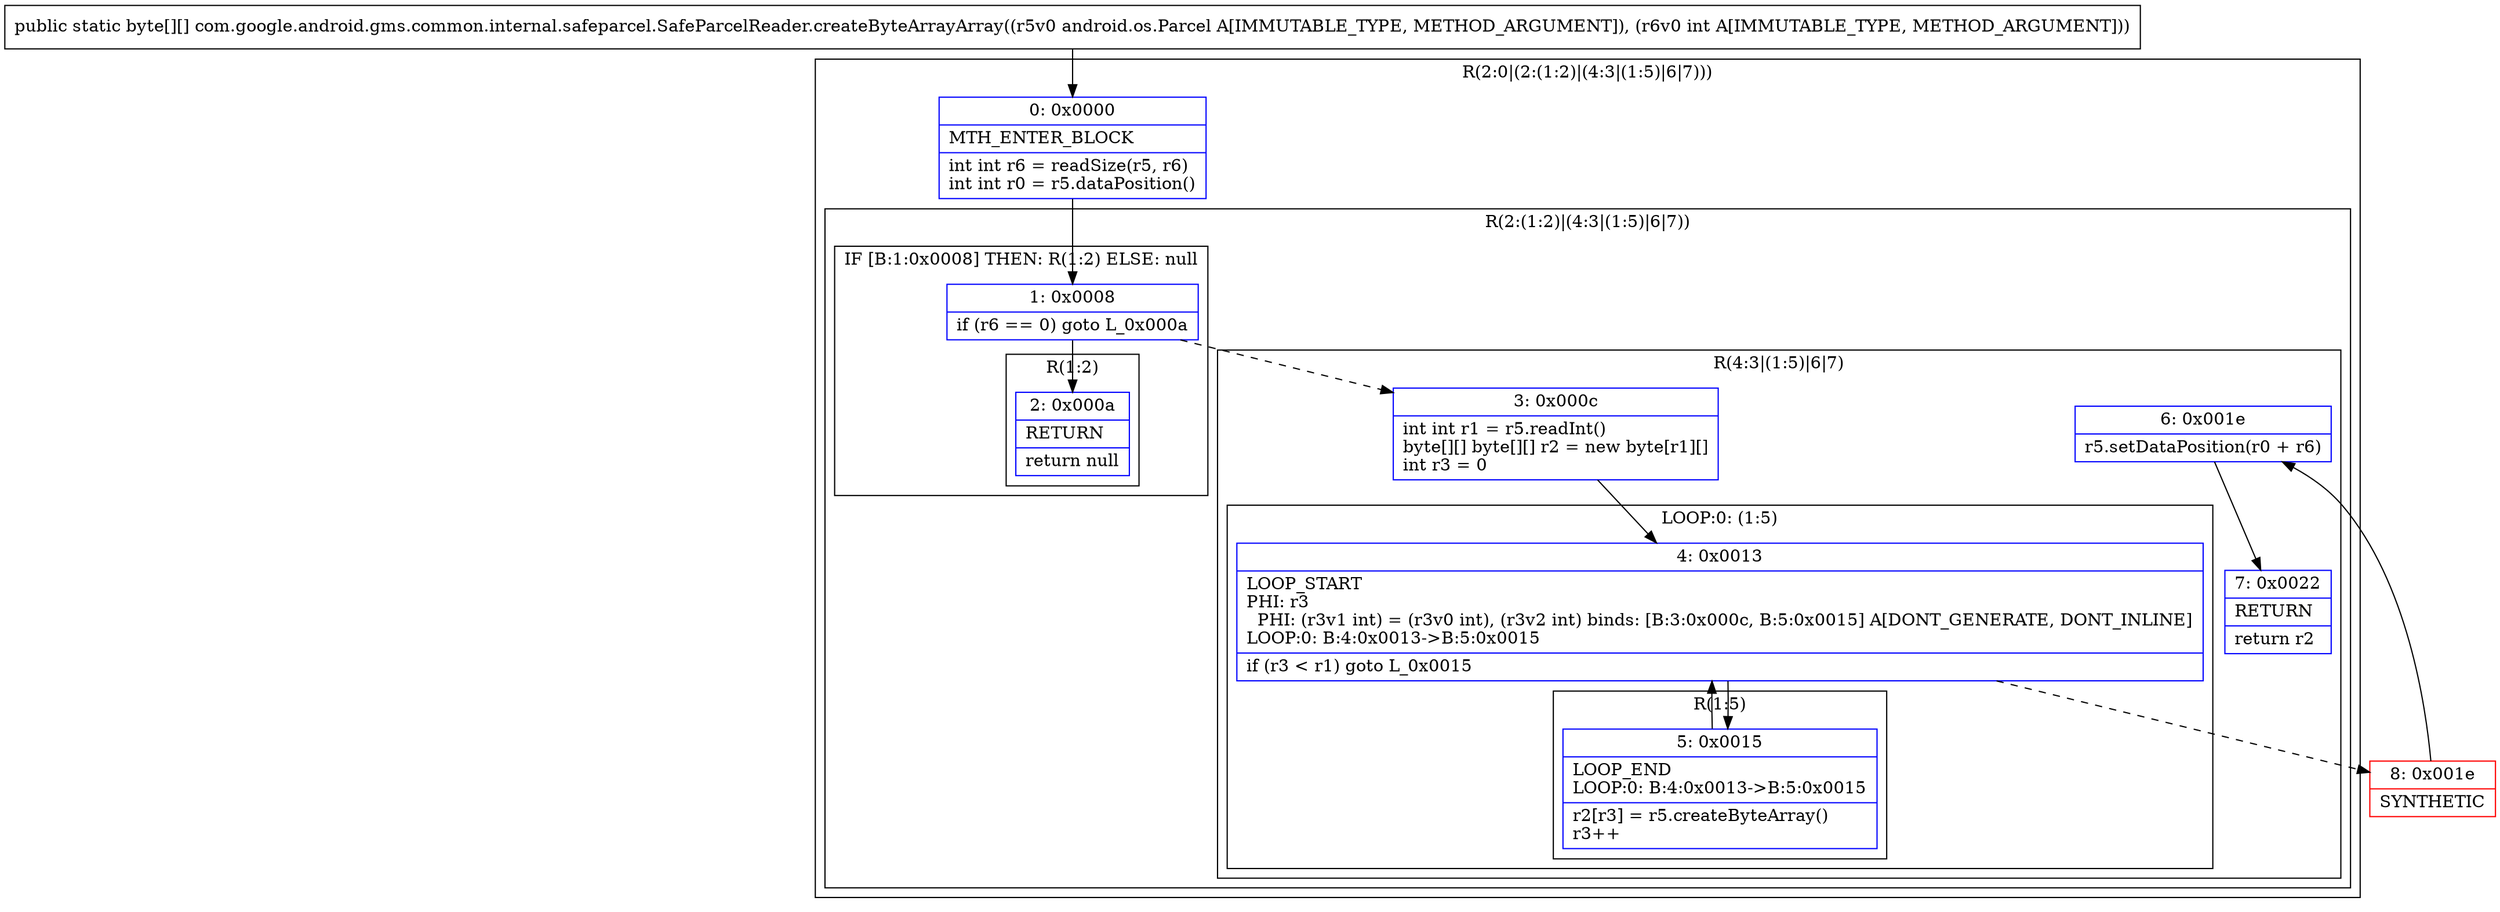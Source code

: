 digraph "CFG forcom.google.android.gms.common.internal.safeparcel.SafeParcelReader.createByteArrayArray(Landroid\/os\/Parcel;I)[[B" {
subgraph cluster_Region_1758160796 {
label = "R(2:0|(2:(1:2)|(4:3|(1:5)|6|7)))";
node [shape=record,color=blue];
Node_0 [shape=record,label="{0\:\ 0x0000|MTH_ENTER_BLOCK\l|int int r6 = readSize(r5, r6)\lint int r0 = r5.dataPosition()\l}"];
subgraph cluster_Region_711578030 {
label = "R(2:(1:2)|(4:3|(1:5)|6|7))";
node [shape=record,color=blue];
subgraph cluster_IfRegion_1507184868 {
label = "IF [B:1:0x0008] THEN: R(1:2) ELSE: null";
node [shape=record,color=blue];
Node_1 [shape=record,label="{1\:\ 0x0008|if (r6 == 0) goto L_0x000a\l}"];
subgraph cluster_Region_1504448219 {
label = "R(1:2)";
node [shape=record,color=blue];
Node_2 [shape=record,label="{2\:\ 0x000a|RETURN\l|return null\l}"];
}
}
subgraph cluster_Region_509228102 {
label = "R(4:3|(1:5)|6|7)";
node [shape=record,color=blue];
Node_3 [shape=record,label="{3\:\ 0x000c|int int r1 = r5.readInt()\lbyte[][] byte[][] r2 = new byte[r1][]\lint r3 = 0\l}"];
subgraph cluster_LoopRegion_1603701062 {
label = "LOOP:0: (1:5)";
node [shape=record,color=blue];
Node_4 [shape=record,label="{4\:\ 0x0013|LOOP_START\lPHI: r3 \l  PHI: (r3v1 int) = (r3v0 int), (r3v2 int) binds: [B:3:0x000c, B:5:0x0015] A[DONT_GENERATE, DONT_INLINE]\lLOOP:0: B:4:0x0013\-\>B:5:0x0015\l|if (r3 \< r1) goto L_0x0015\l}"];
subgraph cluster_Region_1825759919 {
label = "R(1:5)";
node [shape=record,color=blue];
Node_5 [shape=record,label="{5\:\ 0x0015|LOOP_END\lLOOP:0: B:4:0x0013\-\>B:5:0x0015\l|r2[r3] = r5.createByteArray()\lr3++\l}"];
}
}
Node_6 [shape=record,label="{6\:\ 0x001e|r5.setDataPosition(r0 + r6)\l}"];
Node_7 [shape=record,label="{7\:\ 0x0022|RETURN\l|return r2\l}"];
}
}
}
Node_8 [shape=record,color=red,label="{8\:\ 0x001e|SYNTHETIC\l}"];
MethodNode[shape=record,label="{public static byte[][] com.google.android.gms.common.internal.safeparcel.SafeParcelReader.createByteArrayArray((r5v0 android.os.Parcel A[IMMUTABLE_TYPE, METHOD_ARGUMENT]), (r6v0 int A[IMMUTABLE_TYPE, METHOD_ARGUMENT])) }"];
MethodNode -> Node_0;
Node_0 -> Node_1;
Node_1 -> Node_2;
Node_1 -> Node_3[style=dashed];
Node_3 -> Node_4;
Node_4 -> Node_5;
Node_4 -> Node_8[style=dashed];
Node_5 -> Node_4;
Node_6 -> Node_7;
Node_8 -> Node_6;
}

